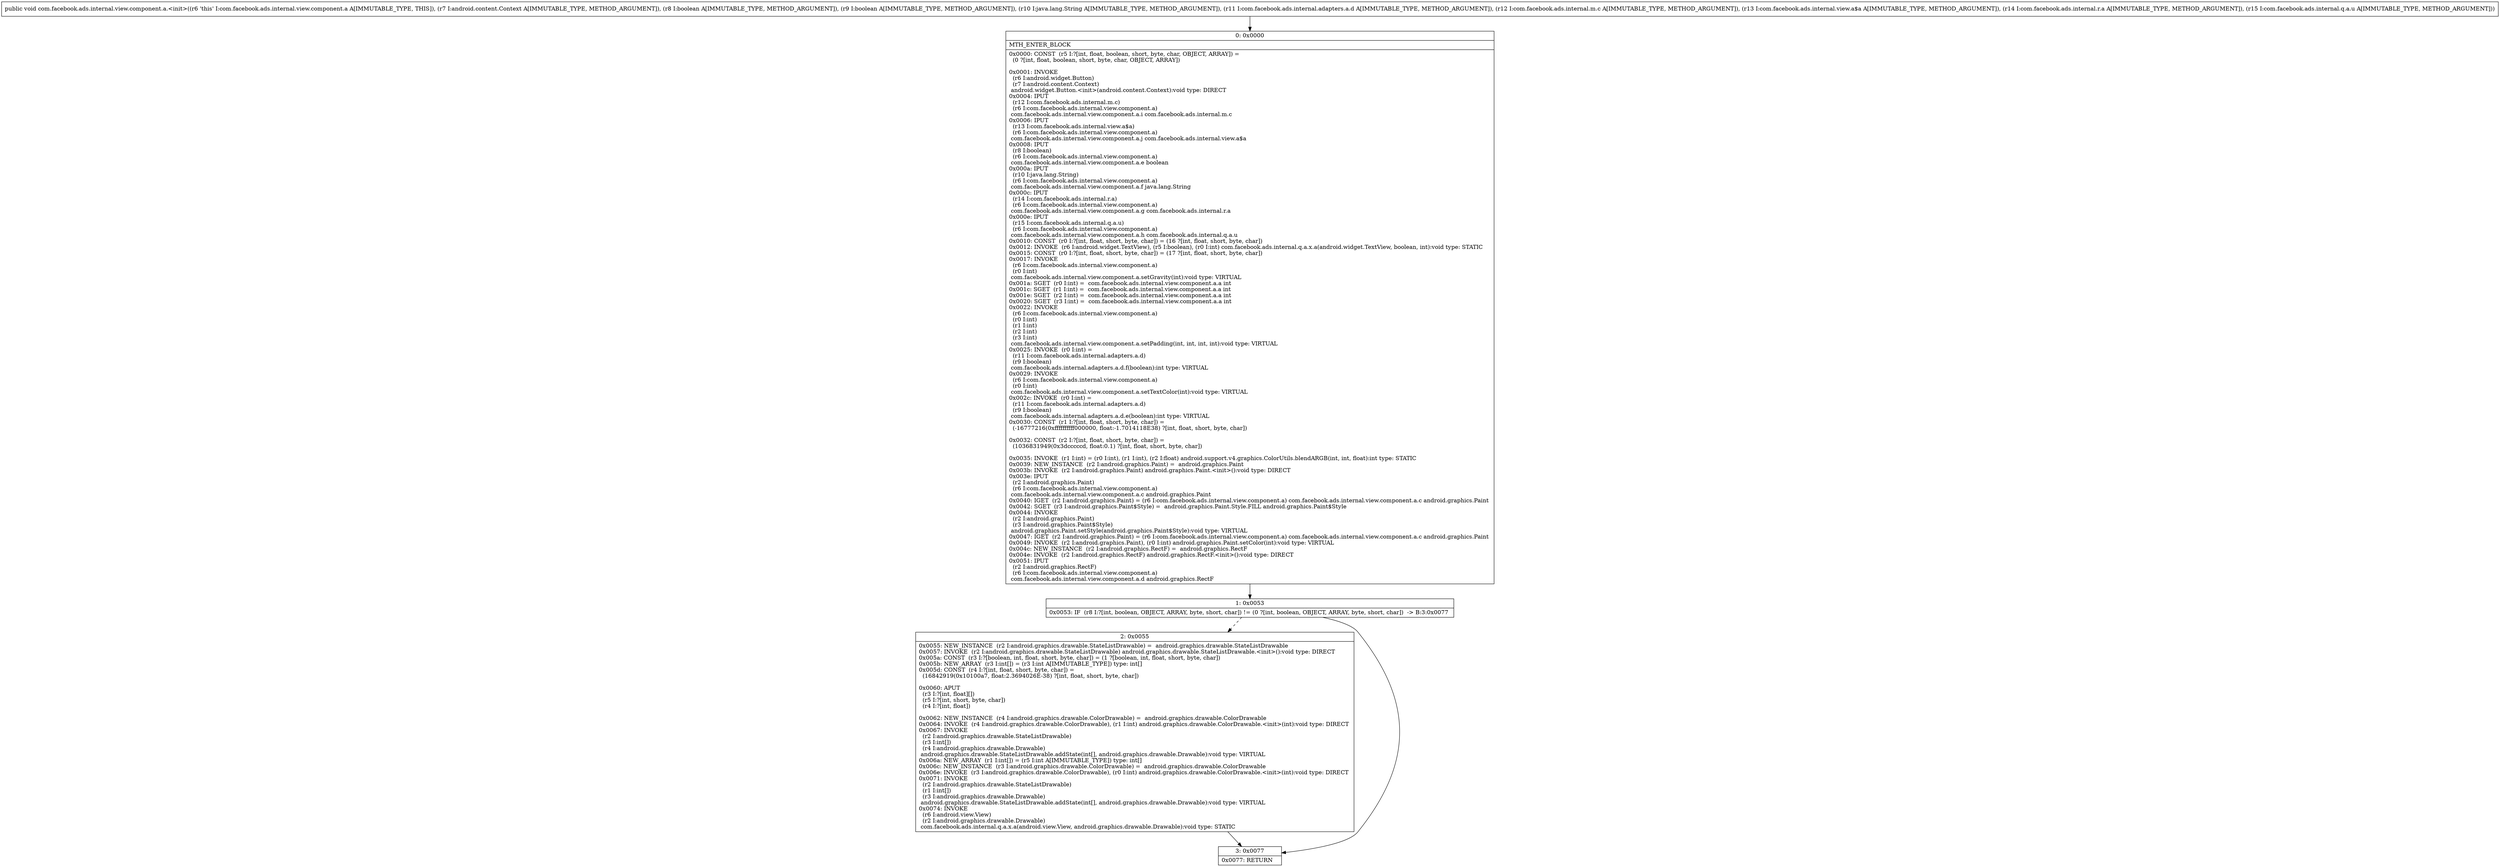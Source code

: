 digraph "CFG forcom.facebook.ads.internal.view.component.a.\<init\>(Landroid\/content\/Context;ZZLjava\/lang\/String;Lcom\/facebook\/ads\/internal\/adapters\/a\/d;Lcom\/facebook\/ads\/internal\/m\/c;Lcom\/facebook\/ads\/internal\/view\/a$a;Lcom\/facebook\/ads\/internal\/r\/a;Lcom\/facebook\/ads\/internal\/q\/a\/u;)V" {
Node_0 [shape=record,label="{0\:\ 0x0000|MTH_ENTER_BLOCK\l|0x0000: CONST  (r5 I:?[int, float, boolean, short, byte, char, OBJECT, ARRAY]) = \l  (0 ?[int, float, boolean, short, byte, char, OBJECT, ARRAY])\l \l0x0001: INVOKE  \l  (r6 I:android.widget.Button)\l  (r7 I:android.content.Context)\l android.widget.Button.\<init\>(android.content.Context):void type: DIRECT \l0x0004: IPUT  \l  (r12 I:com.facebook.ads.internal.m.c)\l  (r6 I:com.facebook.ads.internal.view.component.a)\l com.facebook.ads.internal.view.component.a.i com.facebook.ads.internal.m.c \l0x0006: IPUT  \l  (r13 I:com.facebook.ads.internal.view.a$a)\l  (r6 I:com.facebook.ads.internal.view.component.a)\l com.facebook.ads.internal.view.component.a.j com.facebook.ads.internal.view.a$a \l0x0008: IPUT  \l  (r8 I:boolean)\l  (r6 I:com.facebook.ads.internal.view.component.a)\l com.facebook.ads.internal.view.component.a.e boolean \l0x000a: IPUT  \l  (r10 I:java.lang.String)\l  (r6 I:com.facebook.ads.internal.view.component.a)\l com.facebook.ads.internal.view.component.a.f java.lang.String \l0x000c: IPUT  \l  (r14 I:com.facebook.ads.internal.r.a)\l  (r6 I:com.facebook.ads.internal.view.component.a)\l com.facebook.ads.internal.view.component.a.g com.facebook.ads.internal.r.a \l0x000e: IPUT  \l  (r15 I:com.facebook.ads.internal.q.a.u)\l  (r6 I:com.facebook.ads.internal.view.component.a)\l com.facebook.ads.internal.view.component.a.h com.facebook.ads.internal.q.a.u \l0x0010: CONST  (r0 I:?[int, float, short, byte, char]) = (16 ?[int, float, short, byte, char]) \l0x0012: INVOKE  (r6 I:android.widget.TextView), (r5 I:boolean), (r0 I:int) com.facebook.ads.internal.q.a.x.a(android.widget.TextView, boolean, int):void type: STATIC \l0x0015: CONST  (r0 I:?[int, float, short, byte, char]) = (17 ?[int, float, short, byte, char]) \l0x0017: INVOKE  \l  (r6 I:com.facebook.ads.internal.view.component.a)\l  (r0 I:int)\l com.facebook.ads.internal.view.component.a.setGravity(int):void type: VIRTUAL \l0x001a: SGET  (r0 I:int) =  com.facebook.ads.internal.view.component.a.a int \l0x001c: SGET  (r1 I:int) =  com.facebook.ads.internal.view.component.a.a int \l0x001e: SGET  (r2 I:int) =  com.facebook.ads.internal.view.component.a.a int \l0x0020: SGET  (r3 I:int) =  com.facebook.ads.internal.view.component.a.a int \l0x0022: INVOKE  \l  (r6 I:com.facebook.ads.internal.view.component.a)\l  (r0 I:int)\l  (r1 I:int)\l  (r2 I:int)\l  (r3 I:int)\l com.facebook.ads.internal.view.component.a.setPadding(int, int, int, int):void type: VIRTUAL \l0x0025: INVOKE  (r0 I:int) = \l  (r11 I:com.facebook.ads.internal.adapters.a.d)\l  (r9 I:boolean)\l com.facebook.ads.internal.adapters.a.d.f(boolean):int type: VIRTUAL \l0x0029: INVOKE  \l  (r6 I:com.facebook.ads.internal.view.component.a)\l  (r0 I:int)\l com.facebook.ads.internal.view.component.a.setTextColor(int):void type: VIRTUAL \l0x002c: INVOKE  (r0 I:int) = \l  (r11 I:com.facebook.ads.internal.adapters.a.d)\l  (r9 I:boolean)\l com.facebook.ads.internal.adapters.a.d.e(boolean):int type: VIRTUAL \l0x0030: CONST  (r1 I:?[int, float, short, byte, char]) = \l  (\-16777216(0xffffffffff000000, float:\-1.7014118E38) ?[int, float, short, byte, char])\l \l0x0032: CONST  (r2 I:?[int, float, short, byte, char]) = \l  (1036831949(0x3dcccccd, float:0.1) ?[int, float, short, byte, char])\l \l0x0035: INVOKE  (r1 I:int) = (r0 I:int), (r1 I:int), (r2 I:float) android.support.v4.graphics.ColorUtils.blendARGB(int, int, float):int type: STATIC \l0x0039: NEW_INSTANCE  (r2 I:android.graphics.Paint) =  android.graphics.Paint \l0x003b: INVOKE  (r2 I:android.graphics.Paint) android.graphics.Paint.\<init\>():void type: DIRECT \l0x003e: IPUT  \l  (r2 I:android.graphics.Paint)\l  (r6 I:com.facebook.ads.internal.view.component.a)\l com.facebook.ads.internal.view.component.a.c android.graphics.Paint \l0x0040: IGET  (r2 I:android.graphics.Paint) = (r6 I:com.facebook.ads.internal.view.component.a) com.facebook.ads.internal.view.component.a.c android.graphics.Paint \l0x0042: SGET  (r3 I:android.graphics.Paint$Style) =  android.graphics.Paint.Style.FILL android.graphics.Paint$Style \l0x0044: INVOKE  \l  (r2 I:android.graphics.Paint)\l  (r3 I:android.graphics.Paint$Style)\l android.graphics.Paint.setStyle(android.graphics.Paint$Style):void type: VIRTUAL \l0x0047: IGET  (r2 I:android.graphics.Paint) = (r6 I:com.facebook.ads.internal.view.component.a) com.facebook.ads.internal.view.component.a.c android.graphics.Paint \l0x0049: INVOKE  (r2 I:android.graphics.Paint), (r0 I:int) android.graphics.Paint.setColor(int):void type: VIRTUAL \l0x004c: NEW_INSTANCE  (r2 I:android.graphics.RectF) =  android.graphics.RectF \l0x004e: INVOKE  (r2 I:android.graphics.RectF) android.graphics.RectF.\<init\>():void type: DIRECT \l0x0051: IPUT  \l  (r2 I:android.graphics.RectF)\l  (r6 I:com.facebook.ads.internal.view.component.a)\l com.facebook.ads.internal.view.component.a.d android.graphics.RectF \l}"];
Node_1 [shape=record,label="{1\:\ 0x0053|0x0053: IF  (r8 I:?[int, boolean, OBJECT, ARRAY, byte, short, char]) != (0 ?[int, boolean, OBJECT, ARRAY, byte, short, char])  \-\> B:3:0x0077 \l}"];
Node_2 [shape=record,label="{2\:\ 0x0055|0x0055: NEW_INSTANCE  (r2 I:android.graphics.drawable.StateListDrawable) =  android.graphics.drawable.StateListDrawable \l0x0057: INVOKE  (r2 I:android.graphics.drawable.StateListDrawable) android.graphics.drawable.StateListDrawable.\<init\>():void type: DIRECT \l0x005a: CONST  (r3 I:?[boolean, int, float, short, byte, char]) = (1 ?[boolean, int, float, short, byte, char]) \l0x005b: NEW_ARRAY  (r3 I:int[]) = (r3 I:int A[IMMUTABLE_TYPE]) type: int[] \l0x005d: CONST  (r4 I:?[int, float, short, byte, char]) = \l  (16842919(0x10100a7, float:2.3694026E\-38) ?[int, float, short, byte, char])\l \l0x0060: APUT  \l  (r3 I:?[int, float][])\l  (r5 I:?[int, short, byte, char])\l  (r4 I:?[int, float])\l \l0x0062: NEW_INSTANCE  (r4 I:android.graphics.drawable.ColorDrawable) =  android.graphics.drawable.ColorDrawable \l0x0064: INVOKE  (r4 I:android.graphics.drawable.ColorDrawable), (r1 I:int) android.graphics.drawable.ColorDrawable.\<init\>(int):void type: DIRECT \l0x0067: INVOKE  \l  (r2 I:android.graphics.drawable.StateListDrawable)\l  (r3 I:int[])\l  (r4 I:android.graphics.drawable.Drawable)\l android.graphics.drawable.StateListDrawable.addState(int[], android.graphics.drawable.Drawable):void type: VIRTUAL \l0x006a: NEW_ARRAY  (r1 I:int[]) = (r5 I:int A[IMMUTABLE_TYPE]) type: int[] \l0x006c: NEW_INSTANCE  (r3 I:android.graphics.drawable.ColorDrawable) =  android.graphics.drawable.ColorDrawable \l0x006e: INVOKE  (r3 I:android.graphics.drawable.ColorDrawable), (r0 I:int) android.graphics.drawable.ColorDrawable.\<init\>(int):void type: DIRECT \l0x0071: INVOKE  \l  (r2 I:android.graphics.drawable.StateListDrawable)\l  (r1 I:int[])\l  (r3 I:android.graphics.drawable.Drawable)\l android.graphics.drawable.StateListDrawable.addState(int[], android.graphics.drawable.Drawable):void type: VIRTUAL \l0x0074: INVOKE  \l  (r6 I:android.view.View)\l  (r2 I:android.graphics.drawable.Drawable)\l com.facebook.ads.internal.q.a.x.a(android.view.View, android.graphics.drawable.Drawable):void type: STATIC \l}"];
Node_3 [shape=record,label="{3\:\ 0x0077|0x0077: RETURN   \l}"];
MethodNode[shape=record,label="{public void com.facebook.ads.internal.view.component.a.\<init\>((r6 'this' I:com.facebook.ads.internal.view.component.a A[IMMUTABLE_TYPE, THIS]), (r7 I:android.content.Context A[IMMUTABLE_TYPE, METHOD_ARGUMENT]), (r8 I:boolean A[IMMUTABLE_TYPE, METHOD_ARGUMENT]), (r9 I:boolean A[IMMUTABLE_TYPE, METHOD_ARGUMENT]), (r10 I:java.lang.String A[IMMUTABLE_TYPE, METHOD_ARGUMENT]), (r11 I:com.facebook.ads.internal.adapters.a.d A[IMMUTABLE_TYPE, METHOD_ARGUMENT]), (r12 I:com.facebook.ads.internal.m.c A[IMMUTABLE_TYPE, METHOD_ARGUMENT]), (r13 I:com.facebook.ads.internal.view.a$a A[IMMUTABLE_TYPE, METHOD_ARGUMENT]), (r14 I:com.facebook.ads.internal.r.a A[IMMUTABLE_TYPE, METHOD_ARGUMENT]), (r15 I:com.facebook.ads.internal.q.a.u A[IMMUTABLE_TYPE, METHOD_ARGUMENT])) }"];
MethodNode -> Node_0;
Node_0 -> Node_1;
Node_1 -> Node_2[style=dashed];
Node_1 -> Node_3;
Node_2 -> Node_3;
}

